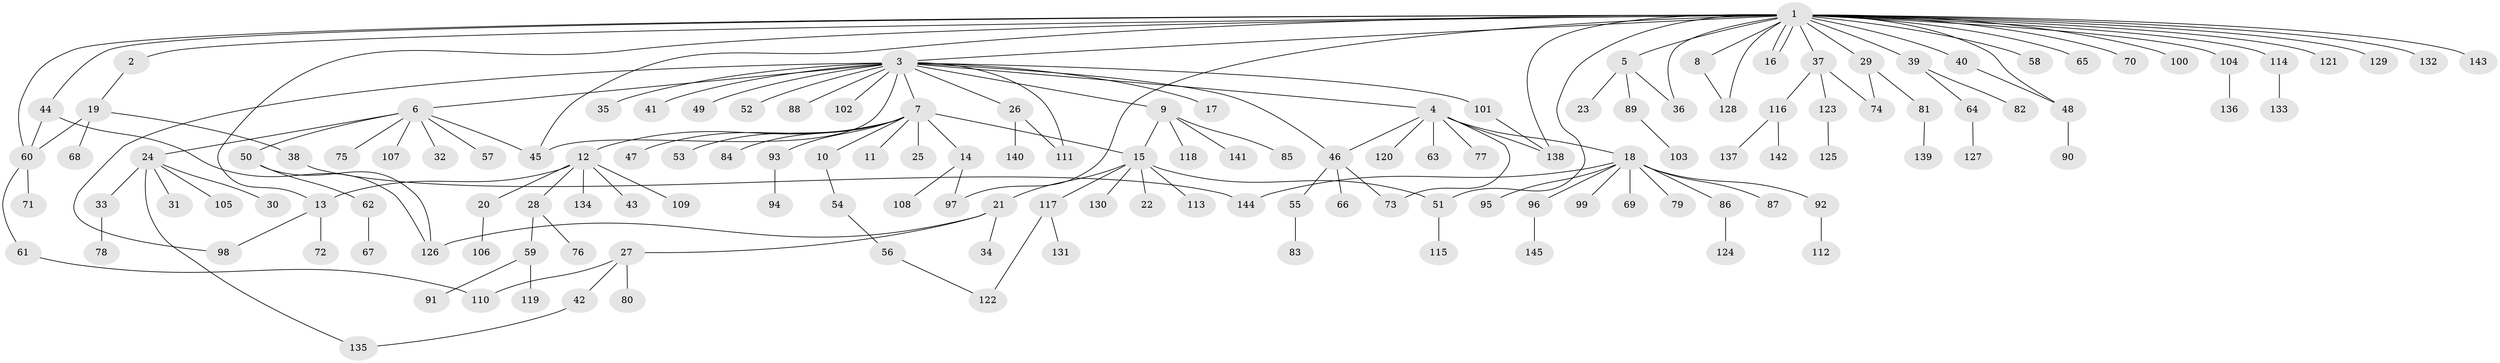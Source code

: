 // coarse degree distribution, {29: 0.013888888888888888, 2: 0.19444444444444445, 15: 0.013888888888888888, 7: 0.013888888888888888, 4: 0.041666666666666664, 6: 0.027777777777777776, 9: 0.013888888888888888, 1: 0.5833333333333334, 8: 0.013888888888888888, 3: 0.06944444444444445, 5: 0.013888888888888888}
// Generated by graph-tools (version 1.1) at 2025/18/03/04/25 18:18:08]
// undirected, 145 vertices, 169 edges
graph export_dot {
graph [start="1"]
  node [color=gray90,style=filled];
  1;
  2;
  3;
  4;
  5;
  6;
  7;
  8;
  9;
  10;
  11;
  12;
  13;
  14;
  15;
  16;
  17;
  18;
  19;
  20;
  21;
  22;
  23;
  24;
  25;
  26;
  27;
  28;
  29;
  30;
  31;
  32;
  33;
  34;
  35;
  36;
  37;
  38;
  39;
  40;
  41;
  42;
  43;
  44;
  45;
  46;
  47;
  48;
  49;
  50;
  51;
  52;
  53;
  54;
  55;
  56;
  57;
  58;
  59;
  60;
  61;
  62;
  63;
  64;
  65;
  66;
  67;
  68;
  69;
  70;
  71;
  72;
  73;
  74;
  75;
  76;
  77;
  78;
  79;
  80;
  81;
  82;
  83;
  84;
  85;
  86;
  87;
  88;
  89;
  90;
  91;
  92;
  93;
  94;
  95;
  96;
  97;
  98;
  99;
  100;
  101;
  102;
  103;
  104;
  105;
  106;
  107;
  108;
  109;
  110;
  111;
  112;
  113;
  114;
  115;
  116;
  117;
  118;
  119;
  120;
  121;
  122;
  123;
  124;
  125;
  126;
  127;
  128;
  129;
  130;
  131;
  132;
  133;
  134;
  135;
  136;
  137;
  138;
  139;
  140;
  141;
  142;
  143;
  144;
  145;
  1 -- 2;
  1 -- 3;
  1 -- 5;
  1 -- 8;
  1 -- 13;
  1 -- 16;
  1 -- 16;
  1 -- 29;
  1 -- 36;
  1 -- 37;
  1 -- 39;
  1 -- 40;
  1 -- 44;
  1 -- 45;
  1 -- 48;
  1 -- 51;
  1 -- 58;
  1 -- 60;
  1 -- 65;
  1 -- 70;
  1 -- 97;
  1 -- 100;
  1 -- 104;
  1 -- 114;
  1 -- 121;
  1 -- 128;
  1 -- 129;
  1 -- 132;
  1 -- 138;
  1 -- 143;
  2 -- 19;
  3 -- 4;
  3 -- 6;
  3 -- 7;
  3 -- 9;
  3 -- 17;
  3 -- 26;
  3 -- 35;
  3 -- 41;
  3 -- 45;
  3 -- 46;
  3 -- 49;
  3 -- 52;
  3 -- 88;
  3 -- 98;
  3 -- 101;
  3 -- 102;
  3 -- 111;
  4 -- 18;
  4 -- 46;
  4 -- 63;
  4 -- 73;
  4 -- 77;
  4 -- 120;
  4 -- 138;
  5 -- 23;
  5 -- 36;
  5 -- 89;
  6 -- 24;
  6 -- 32;
  6 -- 45;
  6 -- 50;
  6 -- 57;
  6 -- 75;
  6 -- 107;
  7 -- 10;
  7 -- 11;
  7 -- 12;
  7 -- 14;
  7 -- 15;
  7 -- 25;
  7 -- 47;
  7 -- 53;
  7 -- 84;
  7 -- 93;
  8 -- 128;
  9 -- 15;
  9 -- 85;
  9 -- 118;
  9 -- 141;
  10 -- 54;
  12 -- 13;
  12 -- 20;
  12 -- 28;
  12 -- 43;
  12 -- 109;
  12 -- 134;
  13 -- 72;
  13 -- 98;
  14 -- 97;
  14 -- 108;
  15 -- 21;
  15 -- 22;
  15 -- 51;
  15 -- 113;
  15 -- 117;
  15 -- 130;
  18 -- 69;
  18 -- 79;
  18 -- 86;
  18 -- 87;
  18 -- 92;
  18 -- 95;
  18 -- 96;
  18 -- 99;
  18 -- 144;
  19 -- 38;
  19 -- 60;
  19 -- 68;
  20 -- 106;
  21 -- 27;
  21 -- 34;
  21 -- 126;
  24 -- 30;
  24 -- 31;
  24 -- 33;
  24 -- 105;
  24 -- 135;
  26 -- 111;
  26 -- 140;
  27 -- 42;
  27 -- 80;
  27 -- 110;
  28 -- 59;
  28 -- 76;
  29 -- 74;
  29 -- 81;
  33 -- 78;
  37 -- 74;
  37 -- 116;
  37 -- 123;
  38 -- 144;
  39 -- 64;
  39 -- 82;
  40 -- 48;
  42 -- 135;
  44 -- 60;
  44 -- 126;
  46 -- 55;
  46 -- 66;
  46 -- 73;
  48 -- 90;
  50 -- 62;
  50 -- 126;
  51 -- 115;
  54 -- 56;
  55 -- 83;
  56 -- 122;
  59 -- 91;
  59 -- 119;
  60 -- 61;
  60 -- 71;
  61 -- 110;
  62 -- 67;
  64 -- 127;
  81 -- 139;
  86 -- 124;
  89 -- 103;
  92 -- 112;
  93 -- 94;
  96 -- 145;
  101 -- 138;
  104 -- 136;
  114 -- 133;
  116 -- 137;
  116 -- 142;
  117 -- 122;
  117 -- 131;
  123 -- 125;
}
